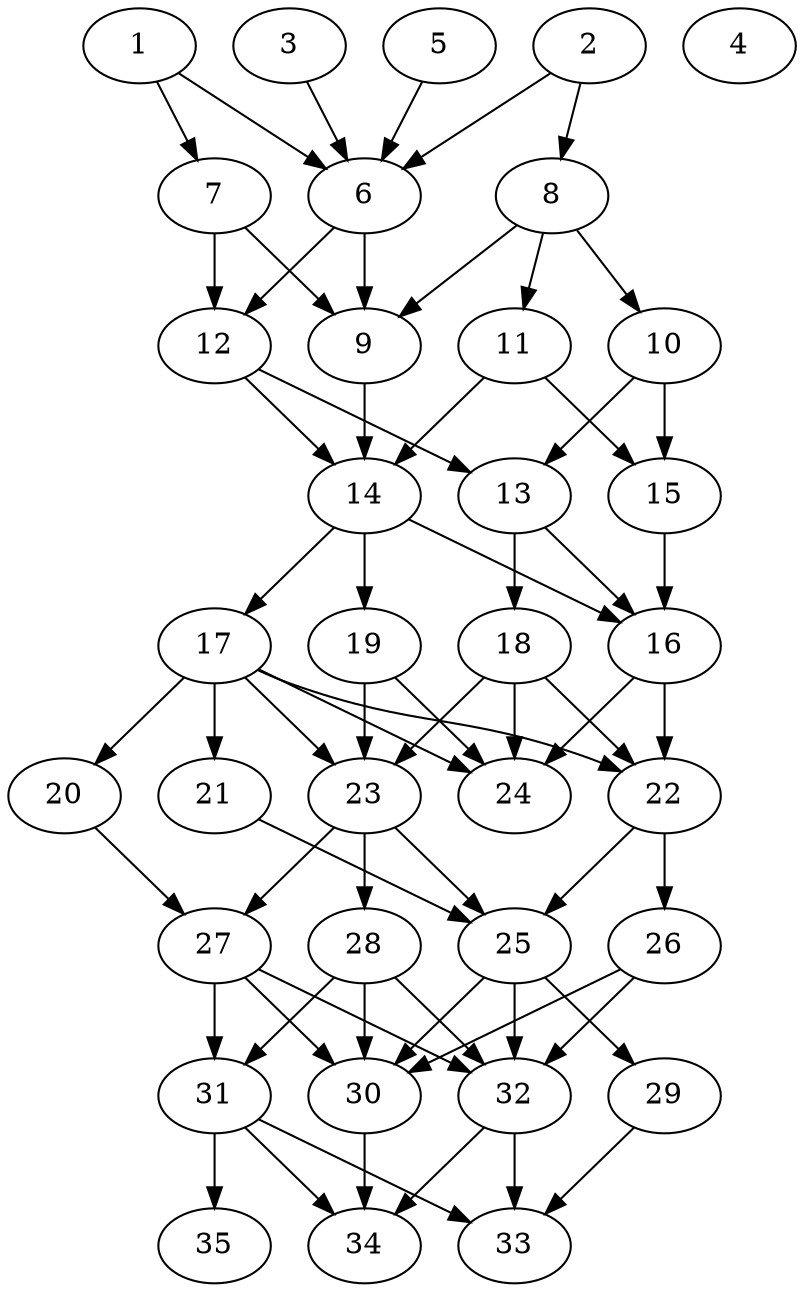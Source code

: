 // DAG automatically generated by daggen at Thu Oct  3 14:05:38 2019
// ./daggen --dot -n 35 --ccr 0.4 --fat 0.5 --regular 0.7 --density 0.9 --mindata 5242880 --maxdata 52428800 
digraph G {
  1 [size="67888640", alpha="0.13", expect_size="27155456"] 
  1 -> 6 [size ="27155456"]
  1 -> 7 [size ="27155456"]
  2 [size="96624640", alpha="0.01", expect_size="38649856"] 
  2 -> 6 [size ="38649856"]
  2 -> 8 [size ="38649856"]
  3 [size="24366080", alpha="0.16", expect_size="9746432"] 
  3 -> 6 [size ="9746432"]
  4 [size="64967680", alpha="0.06", expect_size="25987072"] 
  5 [size="115031040", alpha="0.00", expect_size="46012416"] 
  5 -> 6 [size ="46012416"]
  6 [size="124464640", alpha="0.16", expect_size="49785856"] 
  6 -> 9 [size ="49785856"]
  6 -> 12 [size ="49785856"]
  7 [size="110305280", alpha="0.13", expect_size="44122112"] 
  7 -> 9 [size ="44122112"]
  7 -> 12 [size ="44122112"]
  8 [size="117473280", alpha="0.14", expect_size="46989312"] 
  8 -> 9 [size ="46989312"]
  8 -> 10 [size ="46989312"]
  8 -> 11 [size ="46989312"]
  9 [size="34403840", alpha="0.19", expect_size="13761536"] 
  9 -> 14 [size ="13761536"]
  10 [size="125824000", alpha="0.02", expect_size="50329600"] 
  10 -> 13 [size ="50329600"]
  10 -> 15 [size ="50329600"]
  11 [size="90465280", alpha="0.01", expect_size="36186112"] 
  11 -> 14 [size ="36186112"]
  11 -> 15 [size ="36186112"]
  12 [size="48768000", alpha="0.20", expect_size="19507200"] 
  12 -> 13 [size ="19507200"]
  12 -> 14 [size ="19507200"]
  13 [size="54487040", alpha="0.11", expect_size="21794816"] 
  13 -> 16 [size ="21794816"]
  13 -> 18 [size ="21794816"]
  14 [size="33748480", alpha="0.15", expect_size="13499392"] 
  14 -> 16 [size ="13499392"]
  14 -> 17 [size ="13499392"]
  14 -> 19 [size ="13499392"]
  15 [size="71454720", alpha="0.11", expect_size="28581888"] 
  15 -> 16 [size ="28581888"]
  16 [size="72998400", alpha="0.13", expect_size="29199360"] 
  16 -> 22 [size ="29199360"]
  16 -> 24 [size ="29199360"]
  17 [size="52277760", alpha="0.17", expect_size="20911104"] 
  17 -> 20 [size ="20911104"]
  17 -> 21 [size ="20911104"]
  17 -> 22 [size ="20911104"]
  17 -> 23 [size ="20911104"]
  17 -> 24 [size ="20911104"]
  18 [size="130549760", alpha="0.13", expect_size="52219904"] 
  18 -> 22 [size ="52219904"]
  18 -> 23 [size ="52219904"]
  18 -> 24 [size ="52219904"]
  19 [size="92689920", alpha="0.11", expect_size="37075968"] 
  19 -> 23 [size ="37075968"]
  19 -> 24 [size ="37075968"]
  20 [size="83909120", alpha="0.17", expect_size="33563648"] 
  20 -> 27 [size ="33563648"]
  21 [size="97223680", alpha="0.12", expect_size="38889472"] 
  21 -> 25 [size ="38889472"]
  22 [size="101283840", alpha="0.02", expect_size="40513536"] 
  22 -> 25 [size ="40513536"]
  22 -> 26 [size ="40513536"]
  23 [size="98437120", alpha="0.14", expect_size="39374848"] 
  23 -> 25 [size ="39374848"]
  23 -> 27 [size ="39374848"]
  23 -> 28 [size ="39374848"]
  24 [size="43888640", alpha="0.14", expect_size="17555456"] 
  25 [size="13222400", alpha="0.12", expect_size="5288960"] 
  25 -> 29 [size ="5288960"]
  25 -> 30 [size ="5288960"]
  25 -> 32 [size ="5288960"]
  26 [size="80506880", alpha="0.08", expect_size="32202752"] 
  26 -> 30 [size ="32202752"]
  26 -> 32 [size ="32202752"]
  27 [size="37798400", alpha="0.01", expect_size="15119360"] 
  27 -> 30 [size ="15119360"]
  27 -> 31 [size ="15119360"]
  27 -> 32 [size ="15119360"]
  28 [size="22607360", alpha="0.12", expect_size="9042944"] 
  28 -> 30 [size ="9042944"]
  28 -> 31 [size ="9042944"]
  28 -> 32 [size ="9042944"]
  29 [size="97612800", alpha="0.06", expect_size="39045120"] 
  29 -> 33 [size ="39045120"]
  30 [size="42283520", alpha="0.20", expect_size="16913408"] 
  30 -> 34 [size ="16913408"]
  31 [size="23618560", alpha="0.06", expect_size="9447424"] 
  31 -> 33 [size ="9447424"]
  31 -> 34 [size ="9447424"]
  31 -> 35 [size ="9447424"]
  32 [size="96399360", alpha="0.19", expect_size="38559744"] 
  32 -> 33 [size ="38559744"]
  32 -> 34 [size ="38559744"]
  33 [size="108213760", alpha="0.18", expect_size="43285504"] 
  34 [size="70328320", alpha="0.01", expect_size="28131328"] 
  35 [size="34600960", alpha="0.14", expect_size="13840384"] 
}
